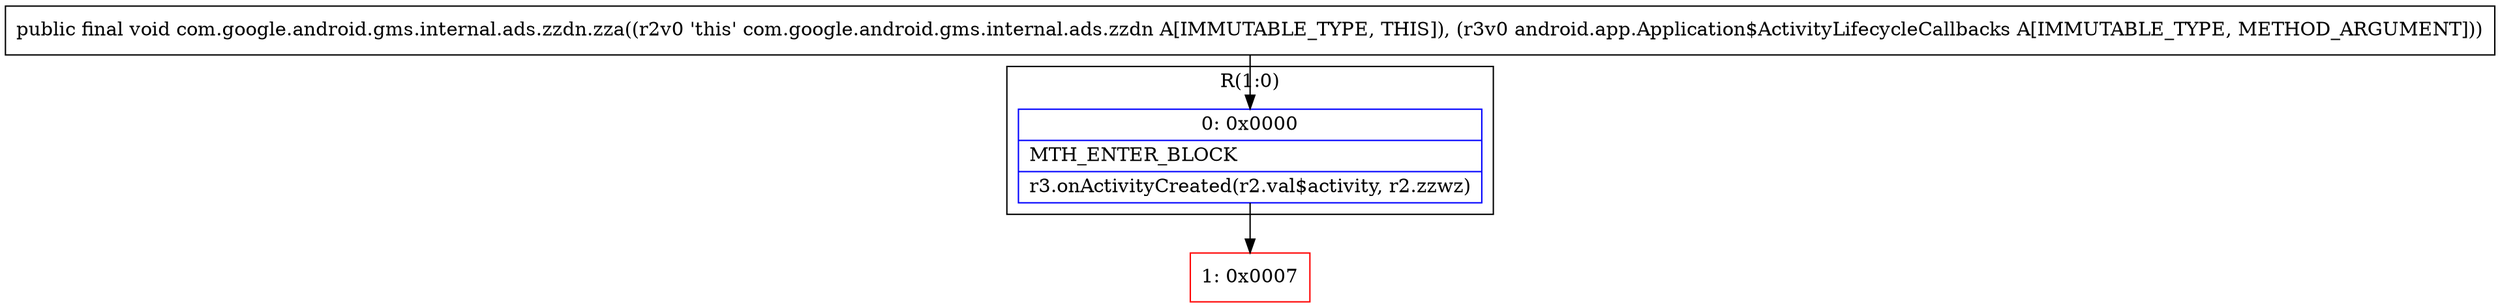 digraph "CFG forcom.google.android.gms.internal.ads.zzdn.zza(Landroid\/app\/Application$ActivityLifecycleCallbacks;)V" {
subgraph cluster_Region_1523677616 {
label = "R(1:0)";
node [shape=record,color=blue];
Node_0 [shape=record,label="{0\:\ 0x0000|MTH_ENTER_BLOCK\l|r3.onActivityCreated(r2.val$activity, r2.zzwz)\l}"];
}
Node_1 [shape=record,color=red,label="{1\:\ 0x0007}"];
MethodNode[shape=record,label="{public final void com.google.android.gms.internal.ads.zzdn.zza((r2v0 'this' com.google.android.gms.internal.ads.zzdn A[IMMUTABLE_TYPE, THIS]), (r3v0 android.app.Application$ActivityLifecycleCallbacks A[IMMUTABLE_TYPE, METHOD_ARGUMENT])) }"];
MethodNode -> Node_0;
Node_0 -> Node_1;
}

